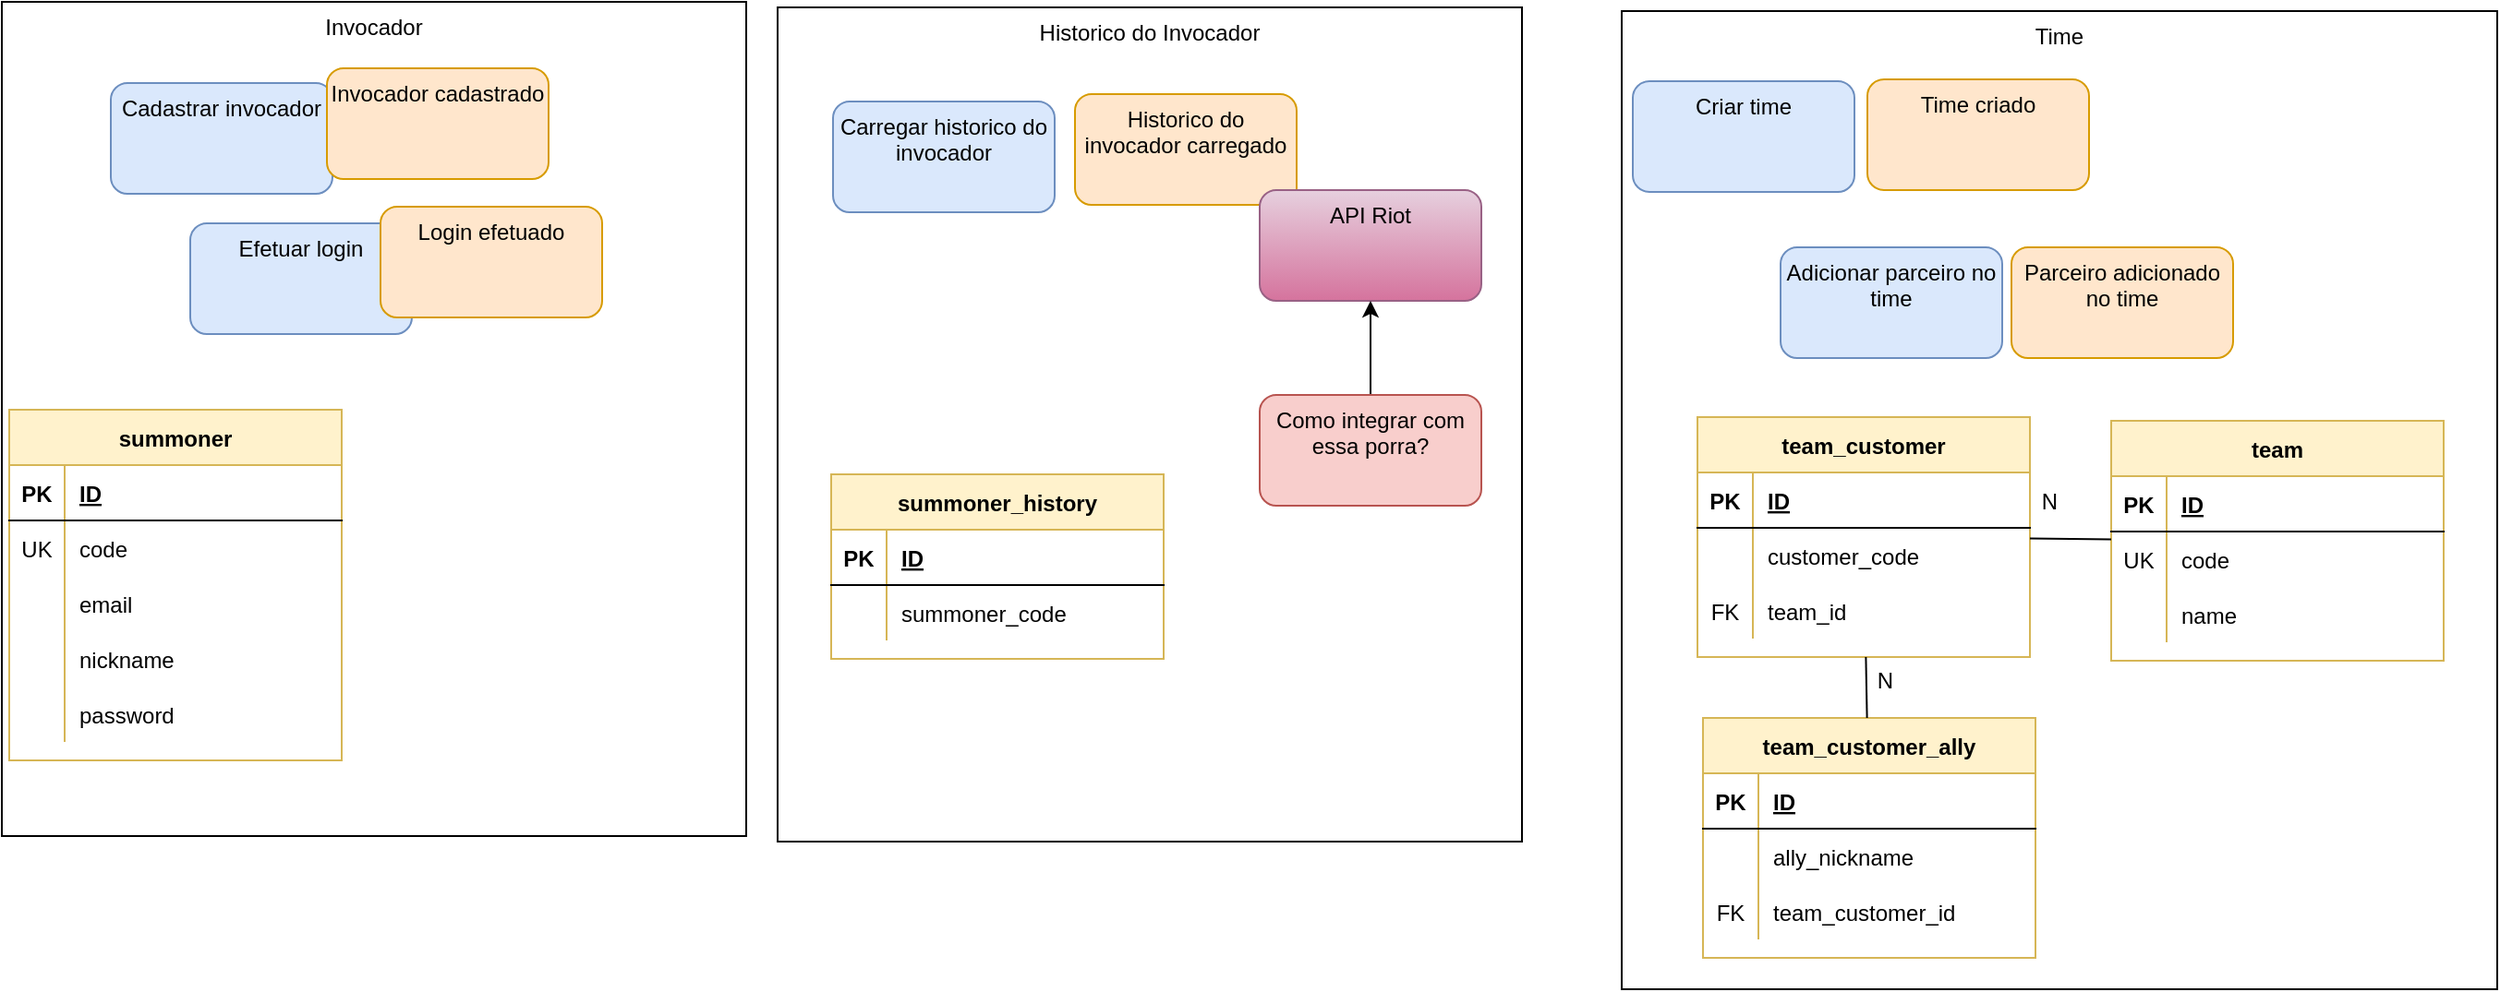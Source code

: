 <mxfile version="17.4.5" type="device"><diagram id="fuOB0RK8puCPeM9fuhlu" name="Page-2"><mxGraphModel dx="1985" dy="628" grid="0" gridSize="10" guides="0" tooltips="1" connect="1" arrows="1" fold="1" page="0" pageScale="1" pageWidth="850" pageHeight="1100" math="0" shadow="0"><root><mxCell id="0"/><mxCell id="1" parent="0"/><mxCell id="WxqtdlrG225qBB1HrDqX-15" value="Time" style="rounded=0;whiteSpace=wrap;html=1;verticalAlign=top;" vertex="1" parent="1"><mxGeometry x="401" y="89" width="474" height="530" as="geometry"/></mxCell><mxCell id="WxqtdlrG225qBB1HrDqX-14" value="Invocador" style="rounded=0;whiteSpace=wrap;html=1;verticalAlign=top;" vertex="1" parent="1"><mxGeometry x="-476" y="84" width="403" height="452" as="geometry"/></mxCell><mxCell id="lqE-0vgWLqab7TCHvF5K-7" value="Cadastrar invocador" style="rounded=1;whiteSpace=wrap;html=1;fillColor=#dae8fc;strokeColor=#6c8ebf;align=center;verticalAlign=top;" vertex="1" parent="1"><mxGeometry x="-417" y="128" width="120" height="60" as="geometry"/></mxCell><mxCell id="WxqtdlrG225qBB1HrDqX-1" value="summoner" style="shape=table;startSize=30;container=1;collapsible=1;childLayout=tableLayout;fixedRows=1;rowLines=0;fontStyle=1;align=center;resizeLast=1;fillColor=#fff2cc;strokeColor=#d6b656;" vertex="1" parent="1"><mxGeometry x="-472" y="305" width="180" height="190" as="geometry"/></mxCell><mxCell id="WxqtdlrG225qBB1HrDqX-2" value="" style="shape=tableRow;horizontal=0;startSize=0;swimlaneHead=0;swimlaneBody=0;fillColor=none;collapsible=0;dropTarget=0;points=[[0,0.5],[1,0.5]];portConstraint=eastwest;top=0;left=0;right=0;bottom=1;" vertex="1" parent="WxqtdlrG225qBB1HrDqX-1"><mxGeometry y="30" width="180" height="30" as="geometry"/></mxCell><mxCell id="WxqtdlrG225qBB1HrDqX-3" value="PK" style="shape=partialRectangle;connectable=0;fillColor=none;top=0;left=0;bottom=0;right=0;fontStyle=1;overflow=hidden;" vertex="1" parent="WxqtdlrG225qBB1HrDqX-2"><mxGeometry width="30" height="30" as="geometry"><mxRectangle width="30" height="30" as="alternateBounds"/></mxGeometry></mxCell><mxCell id="WxqtdlrG225qBB1HrDqX-4" value="ID" style="shape=partialRectangle;connectable=0;fillColor=none;top=0;left=0;bottom=0;right=0;align=left;spacingLeft=6;fontStyle=5;overflow=hidden;" vertex="1" parent="WxqtdlrG225qBB1HrDqX-2"><mxGeometry x="30" width="150" height="30" as="geometry"><mxRectangle width="150" height="30" as="alternateBounds"/></mxGeometry></mxCell><mxCell id="WxqtdlrG225qBB1HrDqX-5" value="" style="shape=tableRow;horizontal=0;startSize=0;swimlaneHead=0;swimlaneBody=0;fillColor=none;collapsible=0;dropTarget=0;points=[[0,0.5],[1,0.5]];portConstraint=eastwest;top=0;left=0;right=0;bottom=0;" vertex="1" parent="WxqtdlrG225qBB1HrDqX-1"><mxGeometry y="60" width="180" height="30" as="geometry"/></mxCell><mxCell id="WxqtdlrG225qBB1HrDqX-6" value="UK" style="shape=partialRectangle;connectable=0;fillColor=none;top=0;left=0;bottom=0;right=0;editable=1;overflow=hidden;" vertex="1" parent="WxqtdlrG225qBB1HrDqX-5"><mxGeometry width="30" height="30" as="geometry"><mxRectangle width="30" height="30" as="alternateBounds"/></mxGeometry></mxCell><mxCell id="WxqtdlrG225qBB1HrDqX-7" value="code" style="shape=partialRectangle;connectable=0;fillColor=none;top=0;left=0;bottom=0;right=0;align=left;spacingLeft=6;overflow=hidden;" vertex="1" parent="WxqtdlrG225qBB1HrDqX-5"><mxGeometry x="30" width="150" height="30" as="geometry"><mxRectangle width="150" height="30" as="alternateBounds"/></mxGeometry></mxCell><mxCell id="WxqtdlrG225qBB1HrDqX-11" value="" style="shape=tableRow;horizontal=0;startSize=0;swimlaneHead=0;swimlaneBody=0;fillColor=none;collapsible=0;dropTarget=0;points=[[0,0.5],[1,0.5]];portConstraint=eastwest;top=0;left=0;right=0;bottom=0;" vertex="1" parent="WxqtdlrG225qBB1HrDqX-1"><mxGeometry y="90" width="180" height="30" as="geometry"/></mxCell><mxCell id="WxqtdlrG225qBB1HrDqX-12" value="" style="shape=partialRectangle;connectable=0;fillColor=none;top=0;left=0;bottom=0;right=0;editable=1;overflow=hidden;" vertex="1" parent="WxqtdlrG225qBB1HrDqX-11"><mxGeometry width="30" height="30" as="geometry"><mxRectangle width="30" height="30" as="alternateBounds"/></mxGeometry></mxCell><mxCell id="WxqtdlrG225qBB1HrDqX-13" value="email" style="shape=partialRectangle;connectable=0;fillColor=none;top=0;left=0;bottom=0;right=0;align=left;spacingLeft=6;overflow=hidden;" vertex="1" parent="WxqtdlrG225qBB1HrDqX-11"><mxGeometry x="30" width="150" height="30" as="geometry"><mxRectangle width="150" height="30" as="alternateBounds"/></mxGeometry></mxCell><mxCell id="Tfb75XHvsZNV0TmL4sE9-18" value="" style="shape=tableRow;horizontal=0;startSize=0;swimlaneHead=0;swimlaneBody=0;fillColor=none;collapsible=0;dropTarget=0;points=[[0,0.5],[1,0.5]];portConstraint=eastwest;top=0;left=0;right=0;bottom=0;" vertex="1" parent="WxqtdlrG225qBB1HrDqX-1"><mxGeometry y="120" width="180" height="30" as="geometry"/></mxCell><mxCell id="Tfb75XHvsZNV0TmL4sE9-19" value="" style="shape=partialRectangle;connectable=0;fillColor=none;top=0;left=0;bottom=0;right=0;editable=1;overflow=hidden;" vertex="1" parent="Tfb75XHvsZNV0TmL4sE9-18"><mxGeometry width="30" height="30" as="geometry"><mxRectangle width="30" height="30" as="alternateBounds"/></mxGeometry></mxCell><mxCell id="Tfb75XHvsZNV0TmL4sE9-20" value="nickname" style="shape=partialRectangle;connectable=0;fillColor=none;top=0;left=0;bottom=0;right=0;align=left;spacingLeft=6;overflow=hidden;" vertex="1" parent="Tfb75XHvsZNV0TmL4sE9-18"><mxGeometry x="30" width="150" height="30" as="geometry"><mxRectangle width="150" height="30" as="alternateBounds"/></mxGeometry></mxCell><mxCell id="Tfb75XHvsZNV0TmL4sE9-21" value="" style="shape=tableRow;horizontal=0;startSize=0;swimlaneHead=0;swimlaneBody=0;fillColor=none;collapsible=0;dropTarget=0;points=[[0,0.5],[1,0.5]];portConstraint=eastwest;top=0;left=0;right=0;bottom=0;" vertex="1" parent="WxqtdlrG225qBB1HrDqX-1"><mxGeometry y="150" width="180" height="30" as="geometry"/></mxCell><mxCell id="Tfb75XHvsZNV0TmL4sE9-22" value="" style="shape=partialRectangle;connectable=0;fillColor=none;top=0;left=0;bottom=0;right=0;editable=1;overflow=hidden;" vertex="1" parent="Tfb75XHvsZNV0TmL4sE9-21"><mxGeometry width="30" height="30" as="geometry"><mxRectangle width="30" height="30" as="alternateBounds"/></mxGeometry></mxCell><mxCell id="Tfb75XHvsZNV0TmL4sE9-23" value="password" style="shape=partialRectangle;connectable=0;fillColor=none;top=0;left=0;bottom=0;right=0;align=left;spacingLeft=6;overflow=hidden;" vertex="1" parent="Tfb75XHvsZNV0TmL4sE9-21"><mxGeometry x="30" width="150" height="30" as="geometry"><mxRectangle width="150" height="30" as="alternateBounds"/></mxGeometry></mxCell><mxCell id="WxqtdlrG225qBB1HrDqX-18" value="Invocador cadastrado" style="rounded=1;whiteSpace=wrap;html=1;fillColor=#ffe6cc;strokeColor=#d79b00;align=center;verticalAlign=top;" vertex="1" parent="1"><mxGeometry x="-300" y="120" width="120" height="60" as="geometry"/></mxCell><mxCell id="WxqtdlrG225qBB1HrDqX-21" value="Criar time" style="rounded=1;whiteSpace=wrap;html=1;fillColor=#dae8fc;strokeColor=#6c8ebf;align=center;verticalAlign=top;" vertex="1" parent="1"><mxGeometry x="407" y="127" width="120" height="60" as="geometry"/></mxCell><mxCell id="WxqtdlrG225qBB1HrDqX-22" value="Time criado" style="rounded=1;whiteSpace=wrap;html=1;fillColor=#ffe6cc;strokeColor=#d79b00;align=center;verticalAlign=top;" vertex="1" parent="1"><mxGeometry x="534" y="126" width="120" height="60" as="geometry"/></mxCell><mxCell id="WxqtdlrG225qBB1HrDqX-23" value="Parceiro adicionado no time" style="rounded=1;whiteSpace=wrap;html=1;fillColor=#ffe6cc;strokeColor=#d79b00;align=center;verticalAlign=top;" vertex="1" parent="1"><mxGeometry x="612" y="217" width="120" height="60" as="geometry"/></mxCell><mxCell id="WxqtdlrG225qBB1HrDqX-24" value="Adicionar parceiro no time" style="rounded=1;whiteSpace=wrap;html=1;fillColor=#dae8fc;strokeColor=#6c8ebf;align=center;verticalAlign=top;" vertex="1" parent="1"><mxGeometry x="487" y="217" width="120" height="60" as="geometry"/></mxCell><mxCell id="aje207porROWYvs6cq8u-1" value="team" style="shape=table;startSize=30;container=1;collapsible=1;childLayout=tableLayout;fixedRows=1;rowLines=0;fontStyle=1;align=center;resizeLast=1;fillColor=#fff2cc;strokeColor=#d6b656;" vertex="1" parent="1"><mxGeometry x="666" y="311" width="180" height="130" as="geometry"/></mxCell><mxCell id="aje207porROWYvs6cq8u-2" value="" style="shape=tableRow;horizontal=0;startSize=0;swimlaneHead=0;swimlaneBody=0;fillColor=none;collapsible=0;dropTarget=0;points=[[0,0.5],[1,0.5]];portConstraint=eastwest;top=0;left=0;right=0;bottom=1;" vertex="1" parent="aje207porROWYvs6cq8u-1"><mxGeometry y="30" width="180" height="30" as="geometry"/></mxCell><mxCell id="aje207porROWYvs6cq8u-3" value="PK" style="shape=partialRectangle;connectable=0;fillColor=none;top=0;left=0;bottom=0;right=0;fontStyle=1;overflow=hidden;" vertex="1" parent="aje207porROWYvs6cq8u-2"><mxGeometry width="30" height="30" as="geometry"><mxRectangle width="30" height="30" as="alternateBounds"/></mxGeometry></mxCell><mxCell id="aje207porROWYvs6cq8u-4" value="ID" style="shape=partialRectangle;connectable=0;fillColor=none;top=0;left=0;bottom=0;right=0;align=left;spacingLeft=6;fontStyle=5;overflow=hidden;" vertex="1" parent="aje207porROWYvs6cq8u-2"><mxGeometry x="30" width="150" height="30" as="geometry"><mxRectangle width="150" height="30" as="alternateBounds"/></mxGeometry></mxCell><mxCell id="aje207porROWYvs6cq8u-5" value="" style="shape=tableRow;horizontal=0;startSize=0;swimlaneHead=0;swimlaneBody=0;fillColor=none;collapsible=0;dropTarget=0;points=[[0,0.5],[1,0.5]];portConstraint=eastwest;top=0;left=0;right=0;bottom=0;" vertex="1" parent="aje207porROWYvs6cq8u-1"><mxGeometry y="60" width="180" height="30" as="geometry"/></mxCell><mxCell id="aje207porROWYvs6cq8u-6" value="UK" style="shape=partialRectangle;connectable=0;fillColor=none;top=0;left=0;bottom=0;right=0;editable=1;overflow=hidden;" vertex="1" parent="aje207porROWYvs6cq8u-5"><mxGeometry width="30" height="30" as="geometry"><mxRectangle width="30" height="30" as="alternateBounds"/></mxGeometry></mxCell><mxCell id="aje207porROWYvs6cq8u-7" value="code" style="shape=partialRectangle;connectable=0;fillColor=none;top=0;left=0;bottom=0;right=0;align=left;spacingLeft=6;overflow=hidden;" vertex="1" parent="aje207porROWYvs6cq8u-5"><mxGeometry x="30" width="150" height="30" as="geometry"><mxRectangle width="150" height="30" as="alternateBounds"/></mxGeometry></mxCell><mxCell id="aje207porROWYvs6cq8u-8" value="" style="shape=tableRow;horizontal=0;startSize=0;swimlaneHead=0;swimlaneBody=0;fillColor=none;collapsible=0;dropTarget=0;points=[[0,0.5],[1,0.5]];portConstraint=eastwest;top=0;left=0;right=0;bottom=0;" vertex="1" parent="aje207porROWYvs6cq8u-1"><mxGeometry y="90" width="180" height="30" as="geometry"/></mxCell><mxCell id="aje207porROWYvs6cq8u-9" value="" style="shape=partialRectangle;connectable=0;fillColor=none;top=0;left=0;bottom=0;right=0;editable=1;overflow=hidden;" vertex="1" parent="aje207porROWYvs6cq8u-8"><mxGeometry width="30" height="30" as="geometry"><mxRectangle width="30" height="30" as="alternateBounds"/></mxGeometry></mxCell><mxCell id="aje207porROWYvs6cq8u-10" value="name" style="shape=partialRectangle;connectable=0;fillColor=none;top=0;left=0;bottom=0;right=0;align=left;spacingLeft=6;overflow=hidden;" vertex="1" parent="aje207porROWYvs6cq8u-8"><mxGeometry x="30" width="150" height="30" as="geometry"><mxRectangle width="150" height="30" as="alternateBounds"/></mxGeometry></mxCell><mxCell id="aje207porROWYvs6cq8u-11" value="team_customer" style="shape=table;startSize=30;container=1;collapsible=1;childLayout=tableLayout;fixedRows=1;rowLines=0;fontStyle=1;align=center;resizeLast=1;fillColor=#fff2cc;strokeColor=#d6b656;" vertex="1" parent="1"><mxGeometry x="442" y="309" width="180" height="130" as="geometry"/></mxCell><mxCell id="aje207porROWYvs6cq8u-12" value="" style="shape=tableRow;horizontal=0;startSize=0;swimlaneHead=0;swimlaneBody=0;fillColor=none;collapsible=0;dropTarget=0;points=[[0,0.5],[1,0.5]];portConstraint=eastwest;top=0;left=0;right=0;bottom=1;" vertex="1" parent="aje207porROWYvs6cq8u-11"><mxGeometry y="30" width="180" height="30" as="geometry"/></mxCell><mxCell id="aje207porROWYvs6cq8u-13" value="PK" style="shape=partialRectangle;connectable=0;fillColor=none;top=0;left=0;bottom=0;right=0;fontStyle=1;overflow=hidden;" vertex="1" parent="aje207porROWYvs6cq8u-12"><mxGeometry width="30" height="30" as="geometry"><mxRectangle width="30" height="30" as="alternateBounds"/></mxGeometry></mxCell><mxCell id="aje207porROWYvs6cq8u-14" value="ID" style="shape=partialRectangle;connectable=0;fillColor=none;top=0;left=0;bottom=0;right=0;align=left;spacingLeft=6;fontStyle=5;overflow=hidden;" vertex="1" parent="aje207porROWYvs6cq8u-12"><mxGeometry x="30" width="150" height="30" as="geometry"><mxRectangle width="150" height="30" as="alternateBounds"/></mxGeometry></mxCell><mxCell id="aje207porROWYvs6cq8u-15" value="" style="shape=tableRow;horizontal=0;startSize=0;swimlaneHead=0;swimlaneBody=0;fillColor=none;collapsible=0;dropTarget=0;points=[[0,0.5],[1,0.5]];portConstraint=eastwest;top=0;left=0;right=0;bottom=0;" vertex="1" parent="aje207porROWYvs6cq8u-11"><mxGeometry y="60" width="180" height="30" as="geometry"/></mxCell><mxCell id="aje207porROWYvs6cq8u-16" value="" style="shape=partialRectangle;connectable=0;fillColor=none;top=0;left=0;bottom=0;right=0;editable=1;overflow=hidden;" vertex="1" parent="aje207porROWYvs6cq8u-15"><mxGeometry width="30" height="30" as="geometry"><mxRectangle width="30" height="30" as="alternateBounds"/></mxGeometry></mxCell><mxCell id="aje207porROWYvs6cq8u-17" value="customer_code" style="shape=partialRectangle;connectable=0;fillColor=none;top=0;left=0;bottom=0;right=0;align=left;spacingLeft=6;overflow=hidden;" vertex="1" parent="aje207porROWYvs6cq8u-15"><mxGeometry x="30" width="150" height="30" as="geometry"><mxRectangle width="150" height="30" as="alternateBounds"/></mxGeometry></mxCell><mxCell id="aje207porROWYvs6cq8u-18" value="" style="shape=tableRow;horizontal=0;startSize=0;swimlaneHead=0;swimlaneBody=0;fillColor=none;collapsible=0;dropTarget=0;points=[[0,0.5],[1,0.5]];portConstraint=eastwest;top=0;left=0;right=0;bottom=0;" vertex="1" parent="aje207porROWYvs6cq8u-11"><mxGeometry y="90" width="180" height="30" as="geometry"/></mxCell><mxCell id="aje207porROWYvs6cq8u-19" value="FK" style="shape=partialRectangle;connectable=0;fillColor=none;top=0;left=0;bottom=0;right=0;editable=1;overflow=hidden;" vertex="1" parent="aje207porROWYvs6cq8u-18"><mxGeometry width="30" height="30" as="geometry"><mxRectangle width="30" height="30" as="alternateBounds"/></mxGeometry></mxCell><mxCell id="aje207porROWYvs6cq8u-20" value="team_id" style="shape=partialRectangle;connectable=0;fillColor=none;top=0;left=0;bottom=0;right=0;align=left;spacingLeft=6;overflow=hidden;" vertex="1" parent="aje207porROWYvs6cq8u-18"><mxGeometry x="30" width="150" height="30" as="geometry"><mxRectangle width="150" height="30" as="alternateBounds"/></mxGeometry></mxCell><mxCell id="Tfb75XHvsZNV0TmL4sE9-1" value="" style="endArrow=none;html=1;rounded=0;" edge="1" parent="1" source="aje207porROWYvs6cq8u-1" target="aje207porROWYvs6cq8u-11"><mxGeometry relative="1" as="geometry"><mxPoint x="731.237" y="449" as="sourcePoint"/><mxPoint x="589" y="555.56" as="targetPoint"/></mxGeometry></mxCell><mxCell id="Tfb75XHvsZNV0TmL4sE9-2" value="N" style="resizable=0;html=1;align=right;verticalAlign=bottom;" connectable="0" vertex="1" parent="Tfb75XHvsZNV0TmL4sE9-1"><mxGeometry x="1" relative="1" as="geometry"><mxPoint x="15" y="-11" as="offset"/></mxGeometry></mxCell><mxCell id="Tfb75XHvsZNV0TmL4sE9-3" value="team_customer_ally" style="shape=table;startSize=30;container=1;collapsible=1;childLayout=tableLayout;fixedRows=1;rowLines=0;fontStyle=1;align=center;resizeLast=1;fillColor=#fff2cc;strokeColor=#d6b656;" vertex="1" parent="1"><mxGeometry x="445" y="472" width="180" height="130" as="geometry"/></mxCell><mxCell id="Tfb75XHvsZNV0TmL4sE9-4" value="" style="shape=tableRow;horizontal=0;startSize=0;swimlaneHead=0;swimlaneBody=0;fillColor=none;collapsible=0;dropTarget=0;points=[[0,0.5],[1,0.5]];portConstraint=eastwest;top=0;left=0;right=0;bottom=1;" vertex="1" parent="Tfb75XHvsZNV0TmL4sE9-3"><mxGeometry y="30" width="180" height="30" as="geometry"/></mxCell><mxCell id="Tfb75XHvsZNV0TmL4sE9-5" value="PK" style="shape=partialRectangle;connectable=0;fillColor=none;top=0;left=0;bottom=0;right=0;fontStyle=1;overflow=hidden;" vertex="1" parent="Tfb75XHvsZNV0TmL4sE9-4"><mxGeometry width="30" height="30" as="geometry"><mxRectangle width="30" height="30" as="alternateBounds"/></mxGeometry></mxCell><mxCell id="Tfb75XHvsZNV0TmL4sE9-6" value="ID" style="shape=partialRectangle;connectable=0;fillColor=none;top=0;left=0;bottom=0;right=0;align=left;spacingLeft=6;fontStyle=5;overflow=hidden;" vertex="1" parent="Tfb75XHvsZNV0TmL4sE9-4"><mxGeometry x="30" width="150" height="30" as="geometry"><mxRectangle width="150" height="30" as="alternateBounds"/></mxGeometry></mxCell><mxCell id="Tfb75XHvsZNV0TmL4sE9-7" value="" style="shape=tableRow;horizontal=0;startSize=0;swimlaneHead=0;swimlaneBody=0;fillColor=none;collapsible=0;dropTarget=0;points=[[0,0.5],[1,0.5]];portConstraint=eastwest;top=0;left=0;right=0;bottom=0;" vertex="1" parent="Tfb75XHvsZNV0TmL4sE9-3"><mxGeometry y="60" width="180" height="30" as="geometry"/></mxCell><mxCell id="Tfb75XHvsZNV0TmL4sE9-8" value="" style="shape=partialRectangle;connectable=0;fillColor=none;top=0;left=0;bottom=0;right=0;editable=1;overflow=hidden;" vertex="1" parent="Tfb75XHvsZNV0TmL4sE9-7"><mxGeometry width="30" height="30" as="geometry"><mxRectangle width="30" height="30" as="alternateBounds"/></mxGeometry></mxCell><mxCell id="Tfb75XHvsZNV0TmL4sE9-9" value="ally_nickname" style="shape=partialRectangle;connectable=0;fillColor=none;top=0;left=0;bottom=0;right=0;align=left;spacingLeft=6;overflow=hidden;" vertex="1" parent="Tfb75XHvsZNV0TmL4sE9-7"><mxGeometry x="30" width="150" height="30" as="geometry"><mxRectangle width="150" height="30" as="alternateBounds"/></mxGeometry></mxCell><mxCell id="Tfb75XHvsZNV0TmL4sE9-10" value="" style="shape=tableRow;horizontal=0;startSize=0;swimlaneHead=0;swimlaneBody=0;fillColor=none;collapsible=0;dropTarget=0;points=[[0,0.5],[1,0.5]];portConstraint=eastwest;top=0;left=0;right=0;bottom=0;" vertex="1" parent="Tfb75XHvsZNV0TmL4sE9-3"><mxGeometry y="90" width="180" height="30" as="geometry"/></mxCell><mxCell id="Tfb75XHvsZNV0TmL4sE9-11" value="FK" style="shape=partialRectangle;connectable=0;fillColor=none;top=0;left=0;bottom=0;right=0;editable=1;overflow=hidden;" vertex="1" parent="Tfb75XHvsZNV0TmL4sE9-10"><mxGeometry width="30" height="30" as="geometry"><mxRectangle width="30" height="30" as="alternateBounds"/></mxGeometry></mxCell><mxCell id="Tfb75XHvsZNV0TmL4sE9-12" value="team_customer_id" style="shape=partialRectangle;connectable=0;fillColor=none;top=0;left=0;bottom=0;right=0;align=left;spacingLeft=6;overflow=hidden;" vertex="1" parent="Tfb75XHvsZNV0TmL4sE9-10"><mxGeometry x="30" width="150" height="30" as="geometry"><mxRectangle width="150" height="30" as="alternateBounds"/></mxGeometry></mxCell><mxCell id="Tfb75XHvsZNV0TmL4sE9-13" value="" style="endArrow=none;html=1;rounded=0;" edge="1" parent="1" source="aje207porROWYvs6cq8u-11" target="Tfb75XHvsZNV0TmL4sE9-3"><mxGeometry relative="1" as="geometry"><mxPoint x="676" y="385.196" as="sourcePoint"/><mxPoint x="632.0" y="384.804" as="targetPoint"/></mxGeometry></mxCell><mxCell id="Tfb75XHvsZNV0TmL4sE9-14" value="N" style="resizable=0;html=1;align=right;verticalAlign=bottom;" connectable="0" vertex="1" parent="Tfb75XHvsZNV0TmL4sE9-13"><mxGeometry x="1" relative="1" as="geometry"><mxPoint x="15" y="-11" as="offset"/></mxGeometry></mxCell><mxCell id="Tfb75XHvsZNV0TmL4sE9-17" value="Efetuar login" style="rounded=1;whiteSpace=wrap;html=1;fillColor=#dae8fc;strokeColor=#6c8ebf;align=center;verticalAlign=top;" vertex="1" parent="1"><mxGeometry x="-374" y="204" width="120" height="60" as="geometry"/></mxCell><mxCell id="Tfb75XHvsZNV0TmL4sE9-15" value="Login efetuado" style="rounded=1;whiteSpace=wrap;html=1;fillColor=#ffe6cc;strokeColor=#d79b00;align=center;verticalAlign=top;" vertex="1" parent="1"><mxGeometry x="-271" y="195" width="120" height="60" as="geometry"/></mxCell><mxCell id="Tfb75XHvsZNV0TmL4sE9-40" value="Historico do Invocador" style="rounded=0;whiteSpace=wrap;html=1;verticalAlign=top;" vertex="1" parent="1"><mxGeometry x="-56" y="87" width="403" height="452" as="geometry"/></mxCell><mxCell id="Tfb75XHvsZNV0TmL4sE9-57" value="Historico do invocador carregado" style="rounded=1;whiteSpace=wrap;html=1;fillColor=#ffe6cc;strokeColor=#d79b00;align=center;verticalAlign=top;" vertex="1" parent="1"><mxGeometry x="105" y="134" width="120" height="60" as="geometry"/></mxCell><mxCell id="Tfb75XHvsZNV0TmL4sE9-58" value="Carregar historico do invocador" style="rounded=1;whiteSpace=wrap;html=1;fillColor=#dae8fc;strokeColor=#6c8ebf;align=center;verticalAlign=top;" vertex="1" parent="1"><mxGeometry x="-26" y="138" width="120" height="60" as="geometry"/></mxCell><mxCell id="Tfb75XHvsZNV0TmL4sE9-59" value="API Riot" style="rounded=1;whiteSpace=wrap;html=1;fillColor=#e6d0de;strokeColor=#996185;align=center;verticalAlign=top;gradientColor=#d5739d;" vertex="1" parent="1"><mxGeometry x="205" y="186" width="120" height="60" as="geometry"/></mxCell><mxCell id="Tfb75XHvsZNV0TmL4sE9-60" value="summoner_history" style="shape=table;startSize=30;container=1;collapsible=1;childLayout=tableLayout;fixedRows=1;rowLines=0;fontStyle=1;align=center;resizeLast=1;fillColor=#fff2cc;strokeColor=#d6b656;" vertex="1" parent="1"><mxGeometry x="-27" y="340" width="180" height="100" as="geometry"/></mxCell><mxCell id="Tfb75XHvsZNV0TmL4sE9-61" value="" style="shape=tableRow;horizontal=0;startSize=0;swimlaneHead=0;swimlaneBody=0;fillColor=none;collapsible=0;dropTarget=0;points=[[0,0.5],[1,0.5]];portConstraint=eastwest;top=0;left=0;right=0;bottom=1;" vertex="1" parent="Tfb75XHvsZNV0TmL4sE9-60"><mxGeometry y="30" width="180" height="30" as="geometry"/></mxCell><mxCell id="Tfb75XHvsZNV0TmL4sE9-62" value="PK" style="shape=partialRectangle;connectable=0;fillColor=none;top=0;left=0;bottom=0;right=0;fontStyle=1;overflow=hidden;" vertex="1" parent="Tfb75XHvsZNV0TmL4sE9-61"><mxGeometry width="30" height="30" as="geometry"><mxRectangle width="30" height="30" as="alternateBounds"/></mxGeometry></mxCell><mxCell id="Tfb75XHvsZNV0TmL4sE9-63" value="ID" style="shape=partialRectangle;connectable=0;fillColor=none;top=0;left=0;bottom=0;right=0;align=left;spacingLeft=6;fontStyle=5;overflow=hidden;" vertex="1" parent="Tfb75XHvsZNV0TmL4sE9-61"><mxGeometry x="30" width="150" height="30" as="geometry"><mxRectangle width="150" height="30" as="alternateBounds"/></mxGeometry></mxCell><mxCell id="Tfb75XHvsZNV0TmL4sE9-64" value="" style="shape=tableRow;horizontal=0;startSize=0;swimlaneHead=0;swimlaneBody=0;fillColor=none;collapsible=0;dropTarget=0;points=[[0,0.5],[1,0.5]];portConstraint=eastwest;top=0;left=0;right=0;bottom=0;" vertex="1" parent="Tfb75XHvsZNV0TmL4sE9-60"><mxGeometry y="60" width="180" height="30" as="geometry"/></mxCell><mxCell id="Tfb75XHvsZNV0TmL4sE9-65" value="" style="shape=partialRectangle;connectable=0;fillColor=none;top=0;left=0;bottom=0;right=0;editable=1;overflow=hidden;" vertex="1" parent="Tfb75XHvsZNV0TmL4sE9-64"><mxGeometry width="30" height="30" as="geometry"><mxRectangle width="30" height="30" as="alternateBounds"/></mxGeometry></mxCell><mxCell id="Tfb75XHvsZNV0TmL4sE9-66" value="summoner_code" style="shape=partialRectangle;connectable=0;fillColor=none;top=0;left=0;bottom=0;right=0;align=left;spacingLeft=6;overflow=hidden;" vertex="1" parent="Tfb75XHvsZNV0TmL4sE9-64"><mxGeometry x="30" width="150" height="30" as="geometry"><mxRectangle width="150" height="30" as="alternateBounds"/></mxGeometry></mxCell><mxCell id="Tfb75XHvsZNV0TmL4sE9-78" style="edgeStyle=orthogonalEdgeStyle;rounded=0;orthogonalLoop=1;jettySize=auto;html=1;" edge="1" parent="1" source="Tfb75XHvsZNV0TmL4sE9-77" target="Tfb75XHvsZNV0TmL4sE9-59"><mxGeometry relative="1" as="geometry"/></mxCell><mxCell id="Tfb75XHvsZNV0TmL4sE9-77" value="Como integrar com essa porra?" style="rounded=1;whiteSpace=wrap;html=1;fillColor=#f8cecc;strokeColor=#b85450;align=center;verticalAlign=top;" vertex="1" parent="1"><mxGeometry x="205" y="297" width="120" height="60" as="geometry"/></mxCell></root></mxGraphModel></diagram></mxfile>